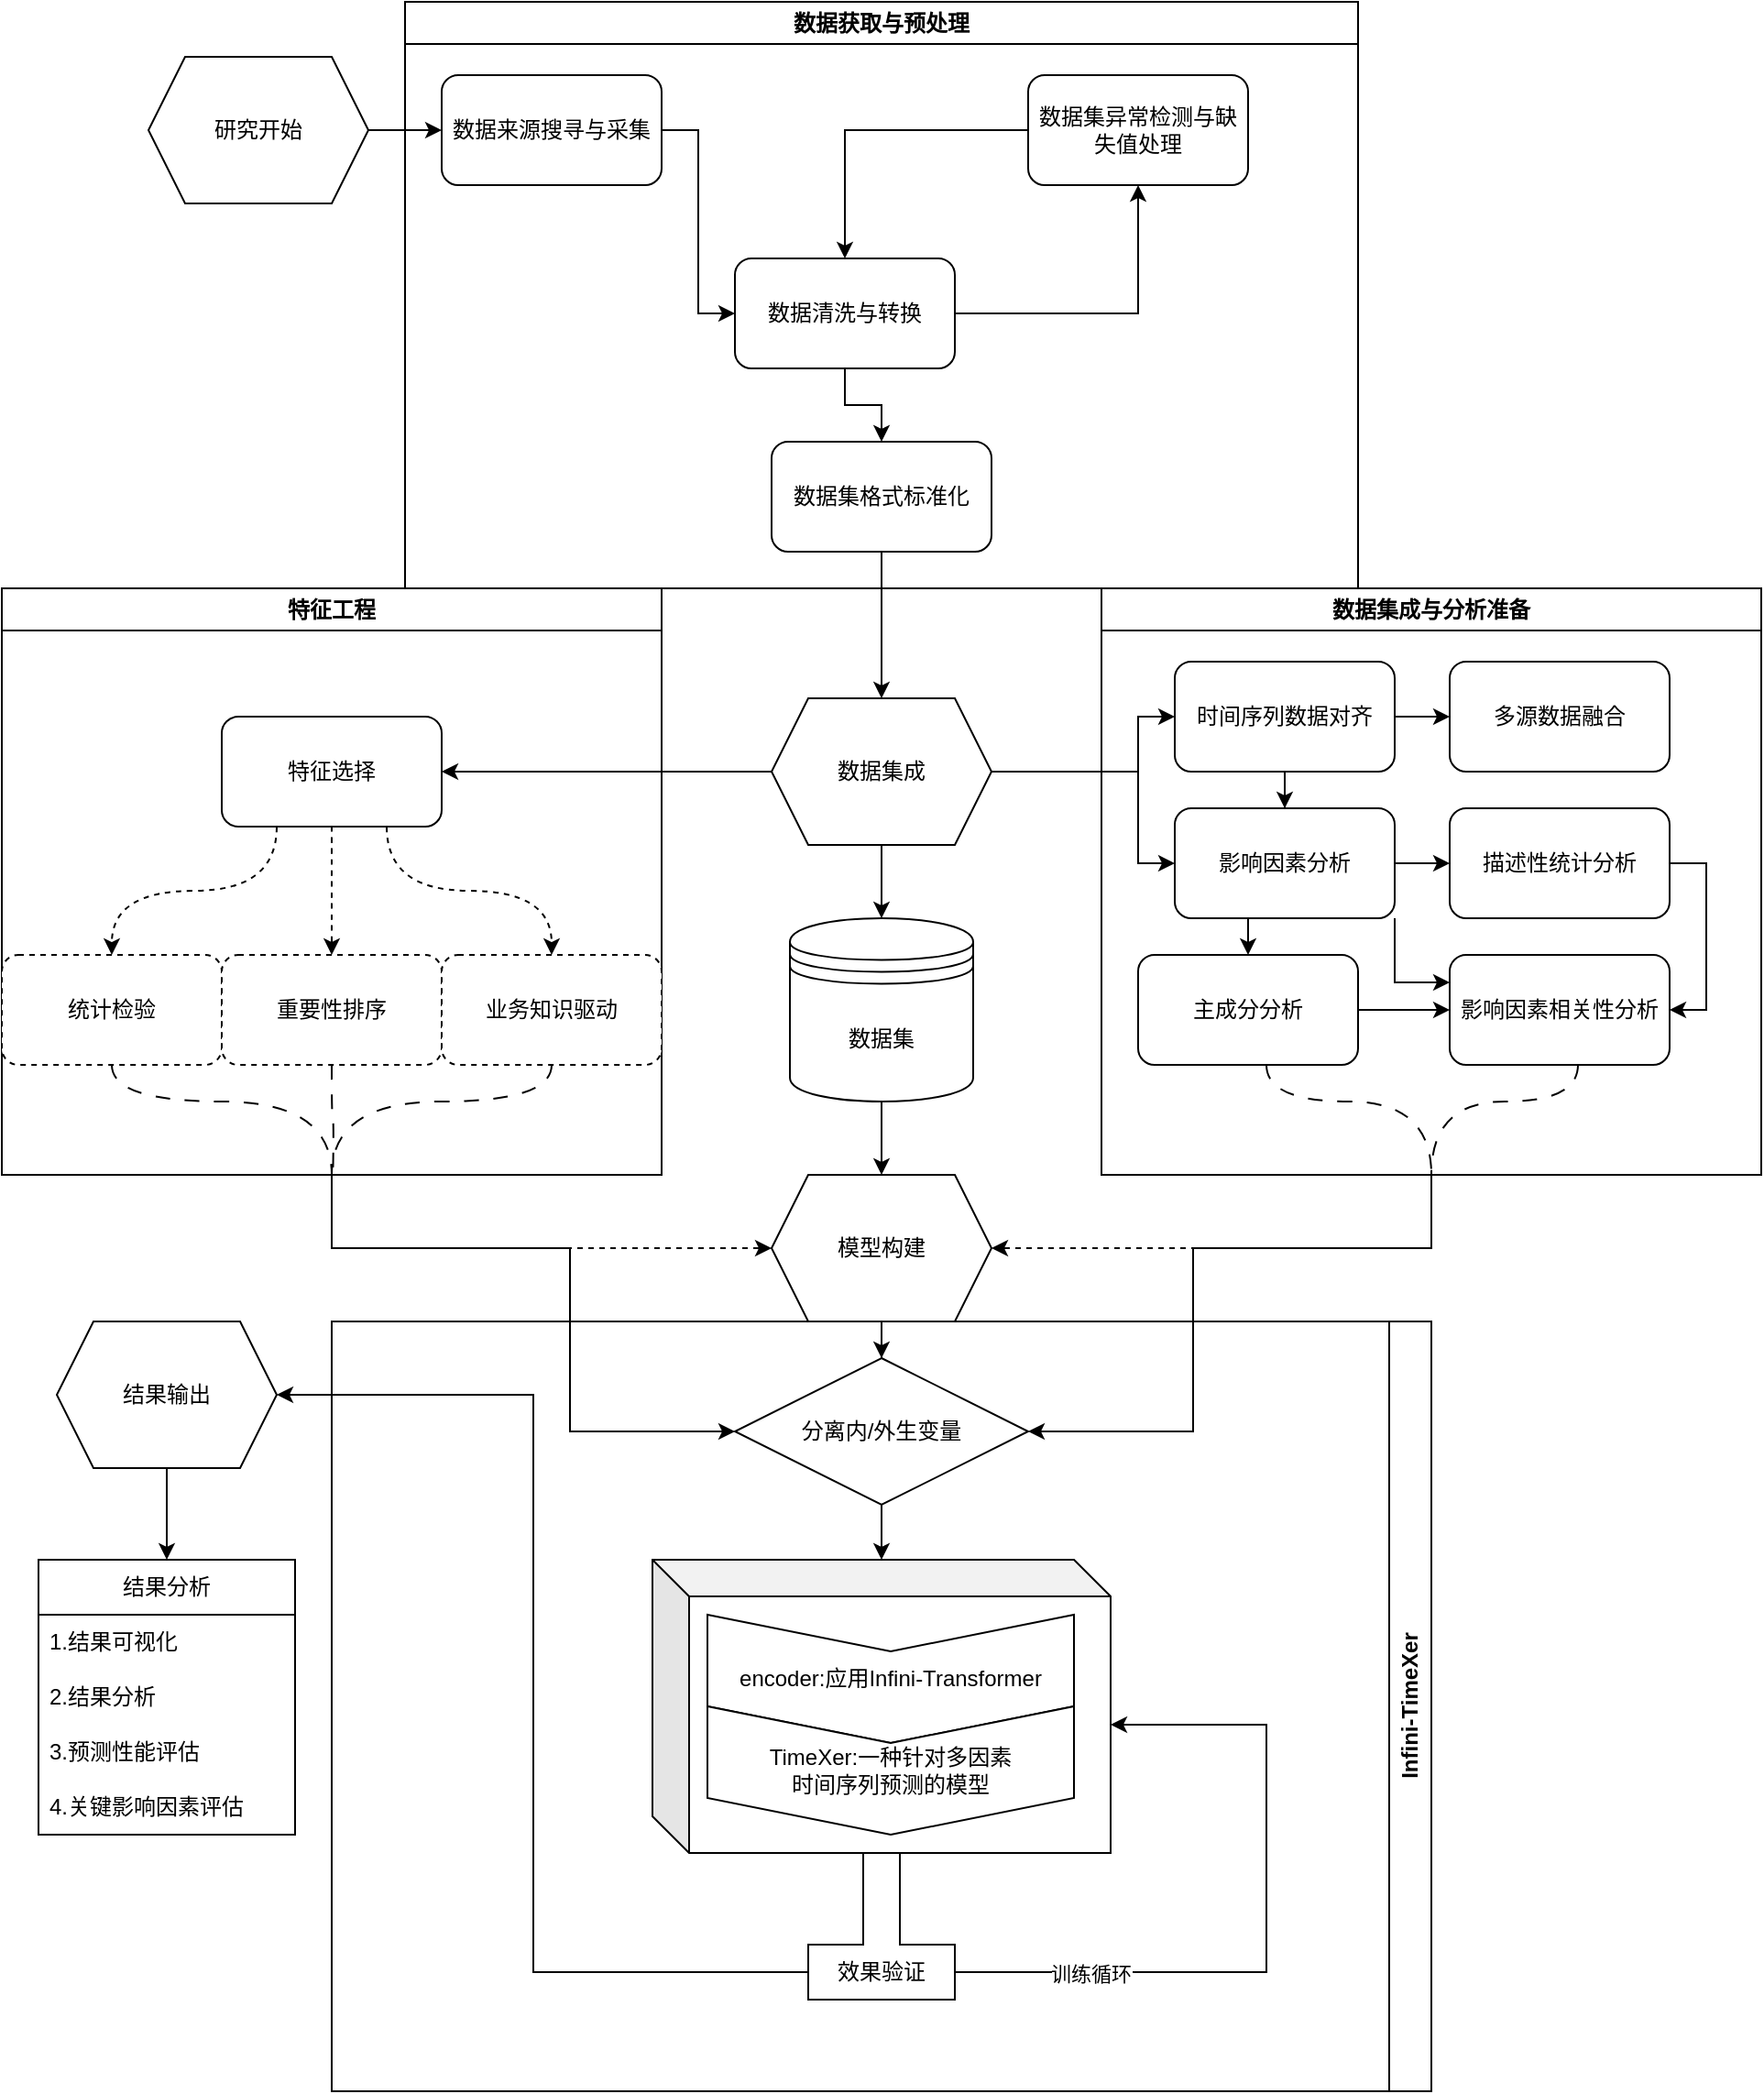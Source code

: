 <mxfile version="24.2.8" type="github">
  <diagram id="C5RBs43oDa-KdzZeNtuy" name="Page-1">
    <mxGraphModel dx="1867" dy="1149" grid="1" gridSize="10" guides="1" tooltips="1" connect="1" arrows="1" fold="1" page="1" pageScale="1" pageWidth="827" pageHeight="1169" math="0" shadow="0">
      <root>
        <mxCell id="WIyWlLk6GJQsqaUBKTNV-0" />
        <mxCell id="WIyWlLk6GJQsqaUBKTNV-1" parent="WIyWlLk6GJQsqaUBKTNV-0" />
        <mxCell id="GxO9A_lGAtSRI5CZG6Jf-3" value="数据获取与预处理" style="swimlane;whiteSpace=wrap;html=1;movable=1;resizable=1;rotatable=1;deletable=1;editable=1;locked=0;connectable=1;" vertex="1" parent="WIyWlLk6GJQsqaUBKTNV-1">
          <mxGeometry x="-20" width="520" height="320" as="geometry" />
        </mxCell>
        <mxCell id="GxO9A_lGAtSRI5CZG6Jf-7" style="edgeStyle=orthogonalEdgeStyle;rounded=0;orthogonalLoop=1;jettySize=auto;html=1;entryX=0;entryY=0.5;entryDx=0;entryDy=0;movable=1;resizable=1;rotatable=1;deletable=1;editable=1;locked=0;connectable=1;" edge="1" parent="GxO9A_lGAtSRI5CZG6Jf-3" source="GxO9A_lGAtSRI5CZG6Jf-4" target="GxO9A_lGAtSRI5CZG6Jf-5">
          <mxGeometry relative="1" as="geometry" />
        </mxCell>
        <mxCell id="GxO9A_lGAtSRI5CZG6Jf-4" value="数据来源搜寻与采集" style="rounded=1;whiteSpace=wrap;html=1;movable=1;resizable=1;rotatable=1;deletable=1;editable=1;locked=0;connectable=1;" vertex="1" parent="GxO9A_lGAtSRI5CZG6Jf-3">
          <mxGeometry x="20" y="40" width="120" height="60" as="geometry" />
        </mxCell>
        <mxCell id="GxO9A_lGAtSRI5CZG6Jf-8" style="edgeStyle=orthogonalEdgeStyle;rounded=0;orthogonalLoop=1;jettySize=auto;html=1;entryX=0.5;entryY=1;entryDx=0;entryDy=0;movable=1;resizable=1;rotatable=1;deletable=1;editable=1;locked=0;connectable=1;" edge="1" parent="GxO9A_lGAtSRI5CZG6Jf-3" source="GxO9A_lGAtSRI5CZG6Jf-5" target="GxO9A_lGAtSRI5CZG6Jf-6">
          <mxGeometry relative="1" as="geometry" />
        </mxCell>
        <mxCell id="GxO9A_lGAtSRI5CZG6Jf-160" style="edgeStyle=orthogonalEdgeStyle;rounded=0;orthogonalLoop=1;jettySize=auto;html=1;entryX=0.5;entryY=0;entryDx=0;entryDy=0;" edge="1" parent="GxO9A_lGAtSRI5CZG6Jf-3" source="GxO9A_lGAtSRI5CZG6Jf-5" target="GxO9A_lGAtSRI5CZG6Jf-10">
          <mxGeometry relative="1" as="geometry" />
        </mxCell>
        <mxCell id="GxO9A_lGAtSRI5CZG6Jf-5" value="数据清洗与转换" style="rounded=1;whiteSpace=wrap;html=1;movable=1;resizable=1;rotatable=1;deletable=1;editable=1;locked=0;connectable=1;" vertex="1" parent="GxO9A_lGAtSRI5CZG6Jf-3">
          <mxGeometry x="180" y="140" width="120" height="60" as="geometry" />
        </mxCell>
        <mxCell id="GxO9A_lGAtSRI5CZG6Jf-9" style="edgeStyle=orthogonalEdgeStyle;rounded=0;orthogonalLoop=1;jettySize=auto;html=1;entryX=0.5;entryY=0;entryDx=0;entryDy=0;movable=1;resizable=1;rotatable=1;deletable=1;editable=1;locked=0;connectable=1;" edge="1" parent="GxO9A_lGAtSRI5CZG6Jf-3" source="GxO9A_lGAtSRI5CZG6Jf-6" target="GxO9A_lGAtSRI5CZG6Jf-5">
          <mxGeometry relative="1" as="geometry" />
        </mxCell>
        <mxCell id="GxO9A_lGAtSRI5CZG6Jf-6" value="数据集异常检测与缺失值处理" style="rounded=1;whiteSpace=wrap;html=1;movable=1;resizable=1;rotatable=1;deletable=1;editable=1;locked=0;connectable=1;" vertex="1" parent="GxO9A_lGAtSRI5CZG6Jf-3">
          <mxGeometry x="340" y="40" width="120" height="60" as="geometry" />
        </mxCell>
        <mxCell id="GxO9A_lGAtSRI5CZG6Jf-10" value="数据集格式标准化" style="rounded=1;whiteSpace=wrap;html=1;movable=1;resizable=1;rotatable=1;deletable=1;editable=1;locked=0;connectable=1;" vertex="1" parent="GxO9A_lGAtSRI5CZG6Jf-3">
          <mxGeometry x="200" y="240" width="120" height="60" as="geometry" />
        </mxCell>
        <mxCell id="GxO9A_lGAtSRI5CZG6Jf-21" style="edgeStyle=orthogonalEdgeStyle;rounded=0;orthogonalLoop=1;jettySize=auto;html=1;entryX=0;entryY=0.5;entryDx=0;entryDy=0;movable=1;resizable=1;rotatable=1;deletable=1;editable=1;locked=0;connectable=1;" edge="1" parent="WIyWlLk6GJQsqaUBKTNV-1" source="GxO9A_lGAtSRI5CZG6Jf-16" target="GxO9A_lGAtSRI5CZG6Jf-24">
          <mxGeometry relative="1" as="geometry">
            <mxPoint x="400" y="380" as="targetPoint" />
            <Array as="points">
              <mxPoint x="380" y="420" />
              <mxPoint x="380" y="390" />
            </Array>
          </mxGeometry>
        </mxCell>
        <mxCell id="GxO9A_lGAtSRI5CZG6Jf-28" style="edgeStyle=orthogonalEdgeStyle;rounded=0;orthogonalLoop=1;jettySize=auto;html=1;entryX=0;entryY=0.5;entryDx=0;entryDy=0;movable=1;resizable=1;rotatable=1;deletable=1;editable=1;locked=0;connectable=1;" edge="1" parent="WIyWlLk6GJQsqaUBKTNV-1" source="GxO9A_lGAtSRI5CZG6Jf-16" target="GxO9A_lGAtSRI5CZG6Jf-27">
          <mxGeometry relative="1" as="geometry">
            <Array as="points">
              <mxPoint x="380" y="420" />
              <mxPoint x="380" y="470" />
            </Array>
          </mxGeometry>
        </mxCell>
        <mxCell id="GxO9A_lGAtSRI5CZG6Jf-55" style="edgeStyle=orthogonalEdgeStyle;rounded=0;orthogonalLoop=1;jettySize=auto;html=1;entryX=1;entryY=0.5;entryDx=0;entryDy=0;movable=1;resizable=1;rotatable=1;deletable=1;editable=1;locked=0;connectable=1;" edge="1" parent="WIyWlLk6GJQsqaUBKTNV-1" source="GxO9A_lGAtSRI5CZG6Jf-16" target="GxO9A_lGAtSRI5CZG6Jf-59">
          <mxGeometry relative="1" as="geometry">
            <mxPoint x="120" y="420" as="targetPoint" />
          </mxGeometry>
        </mxCell>
        <mxCell id="GxO9A_lGAtSRI5CZG6Jf-135" style="edgeStyle=orthogonalEdgeStyle;rounded=0;orthogonalLoop=1;jettySize=auto;html=1;" edge="1" parent="WIyWlLk6GJQsqaUBKTNV-1" source="GxO9A_lGAtSRI5CZG6Jf-16" target="GxO9A_lGAtSRI5CZG6Jf-134">
          <mxGeometry relative="1" as="geometry" />
        </mxCell>
        <mxCell id="GxO9A_lGAtSRI5CZG6Jf-16" value="数据集成" style="shape=hexagon;perimeter=hexagonPerimeter2;whiteSpace=wrap;html=1;fixedSize=1;movable=1;resizable=1;rotatable=1;deletable=1;editable=1;locked=0;connectable=1;" vertex="1" parent="WIyWlLk6GJQsqaUBKTNV-1">
          <mxGeometry x="180" y="380" width="120" height="80" as="geometry" />
        </mxCell>
        <mxCell id="GxO9A_lGAtSRI5CZG6Jf-18" style="edgeStyle=orthogonalEdgeStyle;rounded=0;orthogonalLoop=1;jettySize=auto;html=1;movable=1;resizable=1;rotatable=1;deletable=1;editable=1;locked=0;connectable=1;" edge="1" parent="WIyWlLk6GJQsqaUBKTNV-1" source="GxO9A_lGAtSRI5CZG6Jf-17" target="GxO9A_lGAtSRI5CZG6Jf-4">
          <mxGeometry relative="1" as="geometry" />
        </mxCell>
        <mxCell id="GxO9A_lGAtSRI5CZG6Jf-17" value="研究开始" style="shape=hexagon;perimeter=hexagonPerimeter2;whiteSpace=wrap;html=1;fixedSize=1;movable=1;resizable=1;rotatable=1;deletable=1;editable=1;locked=0;connectable=1;" vertex="1" parent="WIyWlLk6GJQsqaUBKTNV-1">
          <mxGeometry x="-160" y="30" width="120" height="80" as="geometry" />
        </mxCell>
        <mxCell id="GxO9A_lGAtSRI5CZG6Jf-15" style="edgeStyle=orthogonalEdgeStyle;rounded=0;orthogonalLoop=1;jettySize=auto;html=1;exitX=0.5;exitY=1;exitDx=0;exitDy=0;entryX=0.5;entryY=0;entryDx=0;entryDy=0;movable=1;resizable=1;rotatable=1;deletable=1;editable=1;locked=0;connectable=1;" edge="1" parent="WIyWlLk6GJQsqaUBKTNV-1" source="GxO9A_lGAtSRI5CZG6Jf-10" target="GxO9A_lGAtSRI5CZG6Jf-16">
          <mxGeometry relative="1" as="geometry" />
        </mxCell>
        <mxCell id="GxO9A_lGAtSRI5CZG6Jf-91" style="edgeStyle=orthogonalEdgeStyle;rounded=0;orthogonalLoop=1;jettySize=auto;html=1;exitX=0.5;exitY=1;exitDx=0;exitDy=0;entryX=1;entryY=0.5;entryDx=0;entryDy=0;movable=1;resizable=1;rotatable=1;deletable=1;editable=1;locked=0;connectable=1;dashed=1;" edge="1" parent="WIyWlLk6GJQsqaUBKTNV-1" source="GxO9A_lGAtSRI5CZG6Jf-22" target="GxO9A_lGAtSRI5CZG6Jf-86">
          <mxGeometry relative="1" as="geometry" />
        </mxCell>
        <mxCell id="GxO9A_lGAtSRI5CZG6Jf-117" style="edgeStyle=orthogonalEdgeStyle;rounded=0;orthogonalLoop=1;jettySize=auto;html=1;entryX=1;entryY=0.5;entryDx=0;entryDy=0;exitX=0.5;exitY=1;exitDx=0;exitDy=0;movable=1;resizable=1;rotatable=1;deletable=1;editable=1;locked=0;connectable=1;" edge="1" parent="WIyWlLk6GJQsqaUBKTNV-1" source="GxO9A_lGAtSRI5CZG6Jf-22" target="GxO9A_lGAtSRI5CZG6Jf-112">
          <mxGeometry relative="1" as="geometry">
            <Array as="points">
              <mxPoint x="540" y="680" />
              <mxPoint x="410" y="680" />
              <mxPoint x="410" y="780" />
            </Array>
          </mxGeometry>
        </mxCell>
        <mxCell id="GxO9A_lGAtSRI5CZG6Jf-22" value="数据集成与分析准备" style="swimlane;whiteSpace=wrap;html=1;movable=1;resizable=1;rotatable=1;deletable=1;editable=1;locked=0;connectable=1;" vertex="1" parent="WIyWlLk6GJQsqaUBKTNV-1">
          <mxGeometry x="360" y="320" width="360" height="320" as="geometry" />
        </mxCell>
        <mxCell id="GxO9A_lGAtSRI5CZG6Jf-26" style="edgeStyle=orthogonalEdgeStyle;rounded=0;orthogonalLoop=1;jettySize=auto;html=1;movable=1;resizable=1;rotatable=1;deletable=1;editable=1;locked=0;connectable=1;" edge="1" parent="GxO9A_lGAtSRI5CZG6Jf-22" source="GxO9A_lGAtSRI5CZG6Jf-24" target="GxO9A_lGAtSRI5CZG6Jf-25">
          <mxGeometry relative="1" as="geometry" />
        </mxCell>
        <mxCell id="GxO9A_lGAtSRI5CZG6Jf-29" style="edgeStyle=orthogonalEdgeStyle;rounded=0;orthogonalLoop=1;jettySize=auto;html=1;movable=1;resizable=1;rotatable=1;deletable=1;editable=1;locked=0;connectable=1;" edge="1" parent="GxO9A_lGAtSRI5CZG6Jf-22" source="GxO9A_lGAtSRI5CZG6Jf-24" target="GxO9A_lGAtSRI5CZG6Jf-27">
          <mxGeometry relative="1" as="geometry" />
        </mxCell>
        <mxCell id="GxO9A_lGAtSRI5CZG6Jf-24" value="时间序列数据对齐" style="rounded=1;whiteSpace=wrap;html=1;movable=1;resizable=1;rotatable=1;deletable=1;editable=1;locked=0;connectable=1;" vertex="1" parent="GxO9A_lGAtSRI5CZG6Jf-22">
          <mxGeometry x="40" y="40" width="120" height="60" as="geometry" />
        </mxCell>
        <mxCell id="GxO9A_lGAtSRI5CZG6Jf-25" value="多源数据融合" style="rounded=1;whiteSpace=wrap;html=1;movable=1;resizable=1;rotatable=1;deletable=1;editable=1;locked=0;connectable=1;" vertex="1" parent="GxO9A_lGAtSRI5CZG6Jf-22">
          <mxGeometry x="190" y="40" width="120" height="60" as="geometry" />
        </mxCell>
        <mxCell id="GxO9A_lGAtSRI5CZG6Jf-31" style="edgeStyle=orthogonalEdgeStyle;rounded=0;orthogonalLoop=1;jettySize=auto;html=1;movable=1;resizable=1;rotatable=1;deletable=1;editable=1;locked=0;connectable=1;" edge="1" parent="GxO9A_lGAtSRI5CZG6Jf-22" source="GxO9A_lGAtSRI5CZG6Jf-27" target="GxO9A_lGAtSRI5CZG6Jf-30">
          <mxGeometry relative="1" as="geometry" />
        </mxCell>
        <mxCell id="GxO9A_lGAtSRI5CZG6Jf-38" style="edgeStyle=orthogonalEdgeStyle;rounded=0;orthogonalLoop=1;jettySize=auto;html=1;exitX=0.5;exitY=1;exitDx=0;exitDy=0;entryX=0.5;entryY=0;entryDx=0;entryDy=0;movable=1;resizable=1;rotatable=1;deletable=1;editable=1;locked=0;connectable=1;" edge="1" parent="GxO9A_lGAtSRI5CZG6Jf-22" source="GxO9A_lGAtSRI5CZG6Jf-27" target="GxO9A_lGAtSRI5CZG6Jf-37">
          <mxGeometry relative="1" as="geometry" />
        </mxCell>
        <mxCell id="GxO9A_lGAtSRI5CZG6Jf-39" style="edgeStyle=orthogonalEdgeStyle;rounded=0;orthogonalLoop=1;jettySize=auto;html=1;exitX=1;exitY=1;exitDx=0;exitDy=0;entryX=0;entryY=0.25;entryDx=0;entryDy=0;movable=1;resizable=1;rotatable=1;deletable=1;editable=1;locked=0;connectable=1;" edge="1" parent="GxO9A_lGAtSRI5CZG6Jf-22" source="GxO9A_lGAtSRI5CZG6Jf-27" target="GxO9A_lGAtSRI5CZG6Jf-32">
          <mxGeometry relative="1" as="geometry" />
        </mxCell>
        <mxCell id="GxO9A_lGAtSRI5CZG6Jf-27" value="影响因素分析" style="rounded=1;whiteSpace=wrap;html=1;movable=1;resizable=1;rotatable=1;deletable=1;editable=1;locked=0;connectable=1;" vertex="1" parent="GxO9A_lGAtSRI5CZG6Jf-22">
          <mxGeometry x="40" y="120" width="120" height="60" as="geometry" />
        </mxCell>
        <mxCell id="GxO9A_lGAtSRI5CZG6Jf-35" style="edgeStyle=orthogonalEdgeStyle;rounded=0;orthogonalLoop=1;jettySize=auto;html=1;entryX=1;entryY=0.5;entryDx=0;entryDy=0;movable=1;resizable=1;rotatable=1;deletable=1;editable=1;locked=0;connectable=1;" edge="1" parent="GxO9A_lGAtSRI5CZG6Jf-22" source="GxO9A_lGAtSRI5CZG6Jf-30" target="GxO9A_lGAtSRI5CZG6Jf-32">
          <mxGeometry relative="1" as="geometry">
            <Array as="points">
              <mxPoint x="330" y="150" />
              <mxPoint x="330" y="230" />
            </Array>
          </mxGeometry>
        </mxCell>
        <mxCell id="GxO9A_lGAtSRI5CZG6Jf-30" value="描述性统计分析" style="rounded=1;whiteSpace=wrap;html=1;movable=1;resizable=1;rotatable=1;deletable=1;editable=1;locked=0;connectable=1;" vertex="1" parent="GxO9A_lGAtSRI5CZG6Jf-22">
          <mxGeometry x="190" y="120" width="120" height="60" as="geometry" />
        </mxCell>
        <mxCell id="GxO9A_lGAtSRI5CZG6Jf-88" style="edgeStyle=orthogonalEdgeStyle;rounded=0;orthogonalLoop=1;jettySize=auto;html=1;entryX=0.5;entryY=1;entryDx=0;entryDy=0;dashed=1;dashPattern=8 8;curved=1;endArrow=none;endFill=0;movable=1;resizable=1;rotatable=1;deletable=1;editable=1;locked=0;connectable=1;" edge="1" parent="GxO9A_lGAtSRI5CZG6Jf-22" source="GxO9A_lGAtSRI5CZG6Jf-32" target="GxO9A_lGAtSRI5CZG6Jf-22">
          <mxGeometry relative="1" as="geometry">
            <Array as="points">
              <mxPoint x="260" y="280" />
              <mxPoint x="180" y="280" />
            </Array>
          </mxGeometry>
        </mxCell>
        <mxCell id="GxO9A_lGAtSRI5CZG6Jf-32" value="影响因素相关性分析" style="whiteSpace=wrap;html=1;rounded=1;movable=1;resizable=1;rotatable=1;deletable=1;editable=1;locked=0;connectable=1;" vertex="1" parent="GxO9A_lGAtSRI5CZG6Jf-22">
          <mxGeometry x="190" y="200" width="120" height="60" as="geometry" />
        </mxCell>
        <mxCell id="GxO9A_lGAtSRI5CZG6Jf-40" style="edgeStyle=orthogonalEdgeStyle;rounded=0;orthogonalLoop=1;jettySize=auto;html=1;entryX=0;entryY=0.5;entryDx=0;entryDy=0;movable=1;resizable=1;rotatable=1;deletable=1;editable=1;locked=0;connectable=1;" edge="1" parent="GxO9A_lGAtSRI5CZG6Jf-22" source="GxO9A_lGAtSRI5CZG6Jf-37" target="GxO9A_lGAtSRI5CZG6Jf-32">
          <mxGeometry relative="1" as="geometry" />
        </mxCell>
        <mxCell id="GxO9A_lGAtSRI5CZG6Jf-87" style="edgeStyle=orthogonalEdgeStyle;rounded=0;orthogonalLoop=1;jettySize=auto;html=1;entryX=0.5;entryY=1;entryDx=0;entryDy=0;dashed=1;dashPattern=8 8;curved=1;endArrow=none;endFill=0;movable=1;resizable=1;rotatable=1;deletable=1;editable=1;locked=0;connectable=1;" edge="1" parent="GxO9A_lGAtSRI5CZG6Jf-22" source="GxO9A_lGAtSRI5CZG6Jf-37" target="GxO9A_lGAtSRI5CZG6Jf-22">
          <mxGeometry relative="1" as="geometry">
            <mxPoint x="180" y="310" as="targetPoint" />
            <Array as="points">
              <mxPoint x="90" y="280" />
              <mxPoint x="180" y="280" />
            </Array>
          </mxGeometry>
        </mxCell>
        <mxCell id="GxO9A_lGAtSRI5CZG6Jf-37" value="主成分分析" style="rounded=1;whiteSpace=wrap;html=1;movable=1;resizable=1;rotatable=1;deletable=1;editable=1;locked=0;connectable=1;" vertex="1" parent="GxO9A_lGAtSRI5CZG6Jf-22">
          <mxGeometry x="20" y="200" width="120" height="60" as="geometry" />
        </mxCell>
        <mxCell id="GxO9A_lGAtSRI5CZG6Jf-90" style="edgeStyle=orthogonalEdgeStyle;rounded=0;orthogonalLoop=1;jettySize=auto;html=1;entryX=0;entryY=0.5;entryDx=0;entryDy=0;movable=1;resizable=1;rotatable=1;deletable=1;editable=1;locked=0;connectable=1;dashed=1;" edge="1" parent="WIyWlLk6GJQsqaUBKTNV-1" source="GxO9A_lGAtSRI5CZG6Jf-41" target="GxO9A_lGAtSRI5CZG6Jf-86">
          <mxGeometry relative="1" as="geometry">
            <Array as="points">
              <mxPoint x="-60" y="680" />
            </Array>
          </mxGeometry>
        </mxCell>
        <mxCell id="GxO9A_lGAtSRI5CZG6Jf-114" style="edgeStyle=orthogonalEdgeStyle;rounded=0;orthogonalLoop=1;jettySize=auto;html=1;entryX=0;entryY=0.5;entryDx=0;entryDy=0;movable=1;resizable=1;rotatable=1;deletable=1;editable=1;locked=0;connectable=1;" edge="1" parent="WIyWlLk6GJQsqaUBKTNV-1" source="GxO9A_lGAtSRI5CZG6Jf-41" target="GxO9A_lGAtSRI5CZG6Jf-112">
          <mxGeometry relative="1" as="geometry">
            <Array as="points">
              <mxPoint x="-60" y="680" />
              <mxPoint x="70" y="680" />
              <mxPoint x="70" y="780" />
            </Array>
          </mxGeometry>
        </mxCell>
        <mxCell id="GxO9A_lGAtSRI5CZG6Jf-41" value="特征工程" style="swimlane;whiteSpace=wrap;html=1;startSize=23;movable=1;resizable=1;rotatable=1;deletable=1;editable=1;locked=0;connectable=1;" vertex="1" parent="WIyWlLk6GJQsqaUBKTNV-1">
          <mxGeometry x="-240" y="320" width="360" height="320" as="geometry" />
        </mxCell>
        <mxCell id="GxO9A_lGAtSRI5CZG6Jf-74" style="edgeStyle=orthogonalEdgeStyle;rounded=0;orthogonalLoop=1;jettySize=auto;html=1;exitX=0.5;exitY=1;exitDx=0;exitDy=0;entryX=0.5;entryY=1;entryDx=0;entryDy=0;curved=1;dashed=1;dashPattern=8 8;endArrow=none;endFill=0;movable=1;resizable=1;rotatable=1;deletable=1;editable=1;locked=0;connectable=1;" edge="1" parent="GxO9A_lGAtSRI5CZG6Jf-41" source="GxO9A_lGAtSRI5CZG6Jf-56" target="GxO9A_lGAtSRI5CZG6Jf-41">
          <mxGeometry relative="1" as="geometry" />
        </mxCell>
        <mxCell id="GxO9A_lGAtSRI5CZG6Jf-56" value="统计检验" style="rounded=1;whiteSpace=wrap;html=1;dashed=1;movable=1;resizable=1;rotatable=1;deletable=1;editable=1;locked=0;connectable=1;" vertex="1" parent="GxO9A_lGAtSRI5CZG6Jf-41">
          <mxGeometry y="200" width="120" height="60" as="geometry" />
        </mxCell>
        <mxCell id="GxO9A_lGAtSRI5CZG6Jf-75" style="edgeStyle=orthogonalEdgeStyle;rounded=0;orthogonalLoop=1;jettySize=auto;html=1;exitX=0.5;exitY=1;exitDx=0;exitDy=0;curved=1;dashed=1;dashPattern=8 8;endArrow=none;endFill=0;movable=1;resizable=1;rotatable=1;deletable=1;editable=1;locked=0;connectable=1;" edge="1" parent="GxO9A_lGAtSRI5CZG6Jf-41" source="GxO9A_lGAtSRI5CZG6Jf-57">
          <mxGeometry relative="1" as="geometry">
            <mxPoint x="180.667" y="320" as="targetPoint" />
          </mxGeometry>
        </mxCell>
        <mxCell id="GxO9A_lGAtSRI5CZG6Jf-57" value="重要性排序" style="rounded=1;whiteSpace=wrap;html=1;dashed=1;movable=1;resizable=1;rotatable=1;deletable=1;editable=1;locked=0;connectable=1;" vertex="1" parent="GxO9A_lGAtSRI5CZG6Jf-41">
          <mxGeometry x="120" y="200" width="120" height="60" as="geometry" />
        </mxCell>
        <mxCell id="GxO9A_lGAtSRI5CZG6Jf-76" style="edgeStyle=orthogonalEdgeStyle;rounded=0;orthogonalLoop=1;jettySize=auto;html=1;exitX=0.5;exitY=1;exitDx=0;exitDy=0;entryX=0.5;entryY=1;entryDx=0;entryDy=0;curved=1;dashed=1;dashPattern=8 8;endArrow=none;endFill=0;movable=1;resizable=1;rotatable=1;deletable=1;editable=1;locked=0;connectable=1;" edge="1" parent="GxO9A_lGAtSRI5CZG6Jf-41" source="GxO9A_lGAtSRI5CZG6Jf-58" target="GxO9A_lGAtSRI5CZG6Jf-41">
          <mxGeometry relative="1" as="geometry" />
        </mxCell>
        <mxCell id="GxO9A_lGAtSRI5CZG6Jf-58" value="业务知识驱动" style="rounded=1;whiteSpace=wrap;html=1;dashed=1;movable=1;resizable=1;rotatable=1;deletable=1;editable=1;locked=0;connectable=1;" vertex="1" parent="GxO9A_lGAtSRI5CZG6Jf-41">
          <mxGeometry x="240" y="200" width="120" height="60" as="geometry" />
        </mxCell>
        <mxCell id="GxO9A_lGAtSRI5CZG6Jf-71" style="edgeStyle=orthogonalEdgeStyle;rounded=0;orthogonalLoop=1;jettySize=auto;html=1;exitX=0.25;exitY=1;exitDx=0;exitDy=0;entryX=0.5;entryY=0;entryDx=0;entryDy=0;curved=1;dashed=1;movable=1;resizable=1;rotatable=1;deletable=1;editable=1;locked=0;connectable=1;" edge="1" parent="GxO9A_lGAtSRI5CZG6Jf-41" source="GxO9A_lGAtSRI5CZG6Jf-59" target="GxO9A_lGAtSRI5CZG6Jf-56">
          <mxGeometry relative="1" as="geometry" />
        </mxCell>
        <mxCell id="GxO9A_lGAtSRI5CZG6Jf-72" style="edgeStyle=orthogonalEdgeStyle;rounded=0;orthogonalLoop=1;jettySize=auto;html=1;exitX=0.5;exitY=1;exitDx=0;exitDy=0;entryX=0.5;entryY=0;entryDx=0;entryDy=0;curved=1;dashed=1;movable=1;resizable=1;rotatable=1;deletable=1;editable=1;locked=0;connectable=1;" edge="1" parent="GxO9A_lGAtSRI5CZG6Jf-41" source="GxO9A_lGAtSRI5CZG6Jf-59" target="GxO9A_lGAtSRI5CZG6Jf-57">
          <mxGeometry relative="1" as="geometry" />
        </mxCell>
        <mxCell id="GxO9A_lGAtSRI5CZG6Jf-73" style="edgeStyle=orthogonalEdgeStyle;rounded=0;orthogonalLoop=1;jettySize=auto;html=1;exitX=0.75;exitY=1;exitDx=0;exitDy=0;entryX=0.5;entryY=0;entryDx=0;entryDy=0;curved=1;dashed=1;movable=1;resizable=1;rotatable=1;deletable=1;editable=1;locked=0;connectable=1;" edge="1" parent="GxO9A_lGAtSRI5CZG6Jf-41" source="GxO9A_lGAtSRI5CZG6Jf-59" target="GxO9A_lGAtSRI5CZG6Jf-58">
          <mxGeometry relative="1" as="geometry" />
        </mxCell>
        <mxCell id="GxO9A_lGAtSRI5CZG6Jf-59" value="特征选择" style="rounded=1;whiteSpace=wrap;html=1;movable=1;resizable=1;rotatable=1;deletable=1;editable=1;locked=0;connectable=1;" vertex="1" parent="GxO9A_lGAtSRI5CZG6Jf-41">
          <mxGeometry x="120" y="70" width="120" height="60" as="geometry" />
        </mxCell>
        <mxCell id="GxO9A_lGAtSRI5CZG6Jf-116" style="edgeStyle=orthogonalEdgeStyle;rounded=0;orthogonalLoop=1;jettySize=auto;html=1;movable=1;resizable=1;rotatable=1;deletable=1;editable=1;locked=0;connectable=1;" edge="1" parent="WIyWlLk6GJQsqaUBKTNV-1" source="GxO9A_lGAtSRI5CZG6Jf-86" target="GxO9A_lGAtSRI5CZG6Jf-112">
          <mxGeometry relative="1" as="geometry" />
        </mxCell>
        <mxCell id="GxO9A_lGAtSRI5CZG6Jf-86" value="模型构建" style="shape=hexagon;perimeter=hexagonPerimeter2;whiteSpace=wrap;html=1;fixedSize=1;movable=1;resizable=1;rotatable=1;deletable=1;editable=1;locked=0;connectable=1;" vertex="1" parent="WIyWlLk6GJQsqaUBKTNV-1">
          <mxGeometry x="180" y="640" width="120" height="80" as="geometry" />
        </mxCell>
        <mxCell id="GxO9A_lGAtSRI5CZG6Jf-106" value="Infini-TimeXer" style="swimlane;horizontal=0;whiteSpace=wrap;html=1;movable=1;resizable=1;rotatable=1;deletable=1;editable=1;locked=0;connectable=1;flipH=1;" vertex="1" parent="WIyWlLk6GJQsqaUBKTNV-1">
          <mxGeometry x="-60" y="720" width="600" height="420" as="geometry" />
        </mxCell>
        <mxCell id="GxO9A_lGAtSRI5CZG6Jf-112" value="分离内/外生变量" style="rhombus;whiteSpace=wrap;html=1;movable=1;resizable=1;rotatable=1;deletable=1;editable=1;locked=0;connectable=1;" vertex="1" parent="GxO9A_lGAtSRI5CZG6Jf-106">
          <mxGeometry x="220" y="20" width="160" height="80" as="geometry" />
        </mxCell>
        <mxCell id="GxO9A_lGAtSRI5CZG6Jf-131" value="" style="group" vertex="1" connectable="0" parent="GxO9A_lGAtSRI5CZG6Jf-106">
          <mxGeometry x="175" y="130" width="250" height="160" as="geometry" />
        </mxCell>
        <mxCell id="GxO9A_lGAtSRI5CZG6Jf-130" value="" style="shape=cube;whiteSpace=wrap;html=1;boundedLbl=1;backgroundOutline=1;darkOpacity=0.05;darkOpacity2=0.1;movable=1;resizable=1;rotatable=1;deletable=1;editable=1;locked=0;connectable=1;" vertex="1" parent="GxO9A_lGAtSRI5CZG6Jf-131">
          <mxGeometry width="250" height="160" as="geometry" />
        </mxCell>
        <mxCell id="GxO9A_lGAtSRI5CZG6Jf-128" value="" style="group;movable=1;resizable=1;rotatable=1;deletable=1;editable=1;locked=0;connectable=1;" vertex="1" connectable="0" parent="GxO9A_lGAtSRI5CZG6Jf-131">
          <mxGeometry x="30" y="30" width="200" height="120" as="geometry" />
        </mxCell>
        <mxCell id="GxO9A_lGAtSRI5CZG6Jf-115" value="" style="group;movable=1;resizable=1;rotatable=1;deletable=1;editable=1;locked=0;connectable=1;" vertex="1" connectable="0" parent="GxO9A_lGAtSRI5CZG6Jf-128">
          <mxGeometry width="200" height="100" as="geometry" />
        </mxCell>
        <mxCell id="GxO9A_lGAtSRI5CZG6Jf-107" value="" style="shape=step;perimeter=stepPerimeter;whiteSpace=wrap;html=1;fixedSize=1;rotation=90;movable=1;resizable=1;rotatable=1;deletable=1;editable=1;locked=0;connectable=1;" vertex="1" parent="GxO9A_lGAtSRI5CZG6Jf-115">
          <mxGeometry x="65" y="-65" width="70" height="200" as="geometry" />
        </mxCell>
        <mxCell id="GxO9A_lGAtSRI5CZG6Jf-108" value="encoder:应用Infini-Transformer" style="text;html=1;align=center;verticalAlign=middle;whiteSpace=wrap;rounded=0;movable=1;resizable=1;rotatable=1;deletable=1;editable=1;locked=0;connectable=1;" vertex="1" parent="GxO9A_lGAtSRI5CZG6Jf-115">
          <mxGeometry x="10" y="20.0" width="180" height="30" as="geometry" />
        </mxCell>
        <mxCell id="GxO9A_lGAtSRI5CZG6Jf-120" value="" style="group;movable=1;resizable=1;rotatable=1;deletable=1;editable=1;locked=0;connectable=1;" vertex="1" connectable="0" parent="GxO9A_lGAtSRI5CZG6Jf-128">
          <mxGeometry y="50" width="200" height="70" as="geometry" />
        </mxCell>
        <mxCell id="GxO9A_lGAtSRI5CZG6Jf-109" value="" style="shape=step;perimeter=stepPerimeter;whiteSpace=wrap;html=1;fixedSize=1;rotation=90;movable=1;resizable=1;rotatable=1;deletable=1;editable=1;locked=0;connectable=1;" vertex="1" parent="GxO9A_lGAtSRI5CZG6Jf-120">
          <mxGeometry x="65" y="-65" width="70" height="200" as="geometry" />
        </mxCell>
        <mxCell id="GxO9A_lGAtSRI5CZG6Jf-110" value="TimeXer:一种针对多因素时间序列预测的模型" style="text;html=1;align=center;verticalAlign=middle;whiteSpace=wrap;rounded=0;movable=1;resizable=1;rotatable=1;deletable=1;editable=1;locked=0;connectable=1;" vertex="1" parent="GxO9A_lGAtSRI5CZG6Jf-120">
          <mxGeometry x="30" y="20" width="140" height="30" as="geometry" />
        </mxCell>
        <mxCell id="GxO9A_lGAtSRI5CZG6Jf-133" style="edgeStyle=orthogonalEdgeStyle;rounded=0;orthogonalLoop=1;jettySize=auto;html=1;" edge="1" parent="GxO9A_lGAtSRI5CZG6Jf-106" source="GxO9A_lGAtSRI5CZG6Jf-112" target="GxO9A_lGAtSRI5CZG6Jf-130">
          <mxGeometry relative="1" as="geometry" />
        </mxCell>
        <mxCell id="GxO9A_lGAtSRI5CZG6Jf-142" value="" style="shape=tee;whiteSpace=wrap;html=1;rotation=-180;dx=20;dy=30;" vertex="1" parent="GxO9A_lGAtSRI5CZG6Jf-106">
          <mxGeometry x="260" y="290" width="80" height="80" as="geometry" />
        </mxCell>
        <mxCell id="GxO9A_lGAtSRI5CZG6Jf-155" style="edgeStyle=orthogonalEdgeStyle;rounded=0;orthogonalLoop=1;jettySize=auto;html=1;entryX=0;entryY=0;entryDx=250.0;entryDy=90;entryPerimeter=0;" edge="1" parent="GxO9A_lGAtSRI5CZG6Jf-106" target="GxO9A_lGAtSRI5CZG6Jf-130">
          <mxGeometry relative="1" as="geometry">
            <mxPoint x="520" y="340" as="targetPoint" />
            <mxPoint x="340" y="355" as="sourcePoint" />
            <Array as="points">
              <mxPoint x="510" y="355" />
              <mxPoint x="510" y="220" />
            </Array>
          </mxGeometry>
        </mxCell>
        <mxCell id="GxO9A_lGAtSRI5CZG6Jf-156" value="训练循环" style="edgeLabel;html=1;align=center;verticalAlign=middle;resizable=0;points=[];" vertex="1" connectable="0" parent="GxO9A_lGAtSRI5CZG6Jf-155">
          <mxGeometry x="-0.621" y="-1" relative="1" as="geometry">
            <mxPoint as="offset" />
          </mxGeometry>
        </mxCell>
        <mxCell id="GxO9A_lGAtSRI5CZG6Jf-151" value="效果验证" style="text;html=1;align=center;verticalAlign=middle;whiteSpace=wrap;rounded=0;" vertex="1" parent="GxO9A_lGAtSRI5CZG6Jf-106">
          <mxGeometry x="270" y="340" width="60" height="30" as="geometry" />
        </mxCell>
        <mxCell id="GxO9A_lGAtSRI5CZG6Jf-136" style="edgeStyle=orthogonalEdgeStyle;rounded=0;orthogonalLoop=1;jettySize=auto;html=1;" edge="1" parent="WIyWlLk6GJQsqaUBKTNV-1" source="GxO9A_lGAtSRI5CZG6Jf-134" target="GxO9A_lGAtSRI5CZG6Jf-86">
          <mxGeometry relative="1" as="geometry" />
        </mxCell>
        <mxCell id="GxO9A_lGAtSRI5CZG6Jf-134" value="数据集" style="shape=datastore;whiteSpace=wrap;html=1;" vertex="1" parent="WIyWlLk6GJQsqaUBKTNV-1">
          <mxGeometry x="190" y="500" width="100" height="100" as="geometry" />
        </mxCell>
        <mxCell id="GxO9A_lGAtSRI5CZG6Jf-165" style="edgeStyle=orthogonalEdgeStyle;rounded=0;orthogonalLoop=1;jettySize=auto;html=1;entryX=0.5;entryY=0;entryDx=0;entryDy=0;" edge="1" parent="WIyWlLk6GJQsqaUBKTNV-1" source="GxO9A_lGAtSRI5CZG6Jf-157" target="GxO9A_lGAtSRI5CZG6Jf-161">
          <mxGeometry relative="1" as="geometry" />
        </mxCell>
        <mxCell id="GxO9A_lGAtSRI5CZG6Jf-157" value="结果输出" style="shape=hexagon;perimeter=hexagonPerimeter2;whiteSpace=wrap;html=1;fixedSize=1;movable=1;resizable=1;rotatable=1;deletable=1;editable=1;locked=0;connectable=1;" vertex="1" parent="WIyWlLk6GJQsqaUBKTNV-1">
          <mxGeometry x="-210" y="720" width="120" height="80" as="geometry" />
        </mxCell>
        <mxCell id="GxO9A_lGAtSRI5CZG6Jf-154" style="edgeStyle=orthogonalEdgeStyle;rounded=0;orthogonalLoop=1;jettySize=auto;html=1;exitX=0;exitY=0;exitDx=80;exitDy=15;exitPerimeter=0;entryX=1;entryY=0.5;entryDx=0;entryDy=0;" edge="1" parent="WIyWlLk6GJQsqaUBKTNV-1" source="GxO9A_lGAtSRI5CZG6Jf-142" target="GxO9A_lGAtSRI5CZG6Jf-157">
          <mxGeometry relative="1" as="geometry">
            <Array as="points">
              <mxPoint x="50" y="1075" />
              <mxPoint x="50" y="760" />
            </Array>
          </mxGeometry>
        </mxCell>
        <mxCell id="GxO9A_lGAtSRI5CZG6Jf-161" value="结果分析" style="swimlane;fontStyle=0;childLayout=stackLayout;horizontal=1;startSize=30;horizontalStack=0;resizeParent=1;resizeParentMax=0;resizeLast=0;collapsible=1;marginBottom=0;whiteSpace=wrap;html=1;" vertex="1" parent="WIyWlLk6GJQsqaUBKTNV-1">
          <mxGeometry x="-220" y="850" width="140" height="150" as="geometry" />
        </mxCell>
        <mxCell id="GxO9A_lGAtSRI5CZG6Jf-162" value="1.结果可视化" style="text;strokeColor=none;fillColor=none;align=left;verticalAlign=middle;spacingLeft=4;spacingRight=4;overflow=hidden;points=[[0,0.5],[1,0.5]];portConstraint=eastwest;rotatable=0;whiteSpace=wrap;html=1;" vertex="1" parent="GxO9A_lGAtSRI5CZG6Jf-161">
          <mxGeometry y="30" width="140" height="30" as="geometry" />
        </mxCell>
        <mxCell id="GxO9A_lGAtSRI5CZG6Jf-163" value="2.结果分析" style="text;strokeColor=none;fillColor=none;align=left;verticalAlign=middle;spacingLeft=4;spacingRight=4;overflow=hidden;points=[[0,0.5],[1,0.5]];portConstraint=eastwest;rotatable=0;whiteSpace=wrap;html=1;" vertex="1" parent="GxO9A_lGAtSRI5CZG6Jf-161">
          <mxGeometry y="60" width="140" height="30" as="geometry" />
        </mxCell>
        <mxCell id="GxO9A_lGAtSRI5CZG6Jf-164" value="3.预测性能评估" style="text;strokeColor=none;fillColor=none;align=left;verticalAlign=middle;spacingLeft=4;spacingRight=4;overflow=hidden;points=[[0,0.5],[1,0.5]];portConstraint=eastwest;rotatable=0;whiteSpace=wrap;html=1;" vertex="1" parent="GxO9A_lGAtSRI5CZG6Jf-161">
          <mxGeometry y="90" width="140" height="30" as="geometry" />
        </mxCell>
        <mxCell id="GxO9A_lGAtSRI5CZG6Jf-166" value="4.关键影响因素评估" style="text;strokeColor=none;fillColor=none;align=left;verticalAlign=middle;spacingLeft=4;spacingRight=4;overflow=hidden;points=[[0,0.5],[1,0.5]];portConstraint=eastwest;rotatable=0;whiteSpace=wrap;html=1;" vertex="1" parent="GxO9A_lGAtSRI5CZG6Jf-161">
          <mxGeometry y="120" width="140" height="30" as="geometry" />
        </mxCell>
      </root>
    </mxGraphModel>
  </diagram>
</mxfile>
